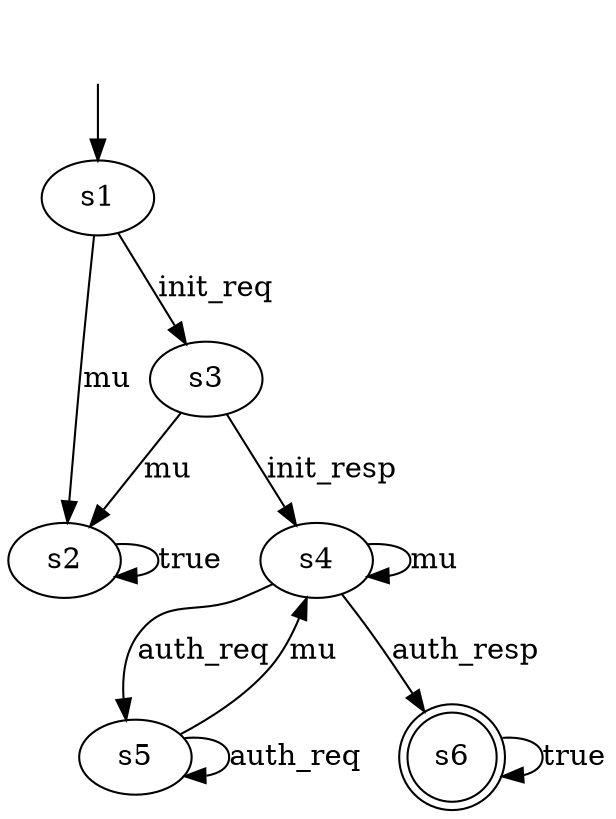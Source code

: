digraph formula_3 {
s1 [label="s1"];
s2 [label="s2"];
s3 [label="s3"];
s4 [label="s4"];
s5 [label="s5"];
s6 [label="s6", shape=doublecircle];
s1 -> s2  [label="mu"];
s1 -> s3  [label="init_req"];
s2 -> s2  [label="true"];
s3 -> s2  [label="mu"];
s3 -> s4  [label="init_resp"];
s4 -> s4  [label="mu"];
s4 -> s6  [label="auth_resp"];
s4 -> s5  [label="auth_req"];
s5 -> s4  [label="mu"];
s5 -> s5  [label="auth_req"];
s6 -> s6  [label="true"];
__start0 [label="", shape=none];
__start0 -> s1  [label=""];
}
